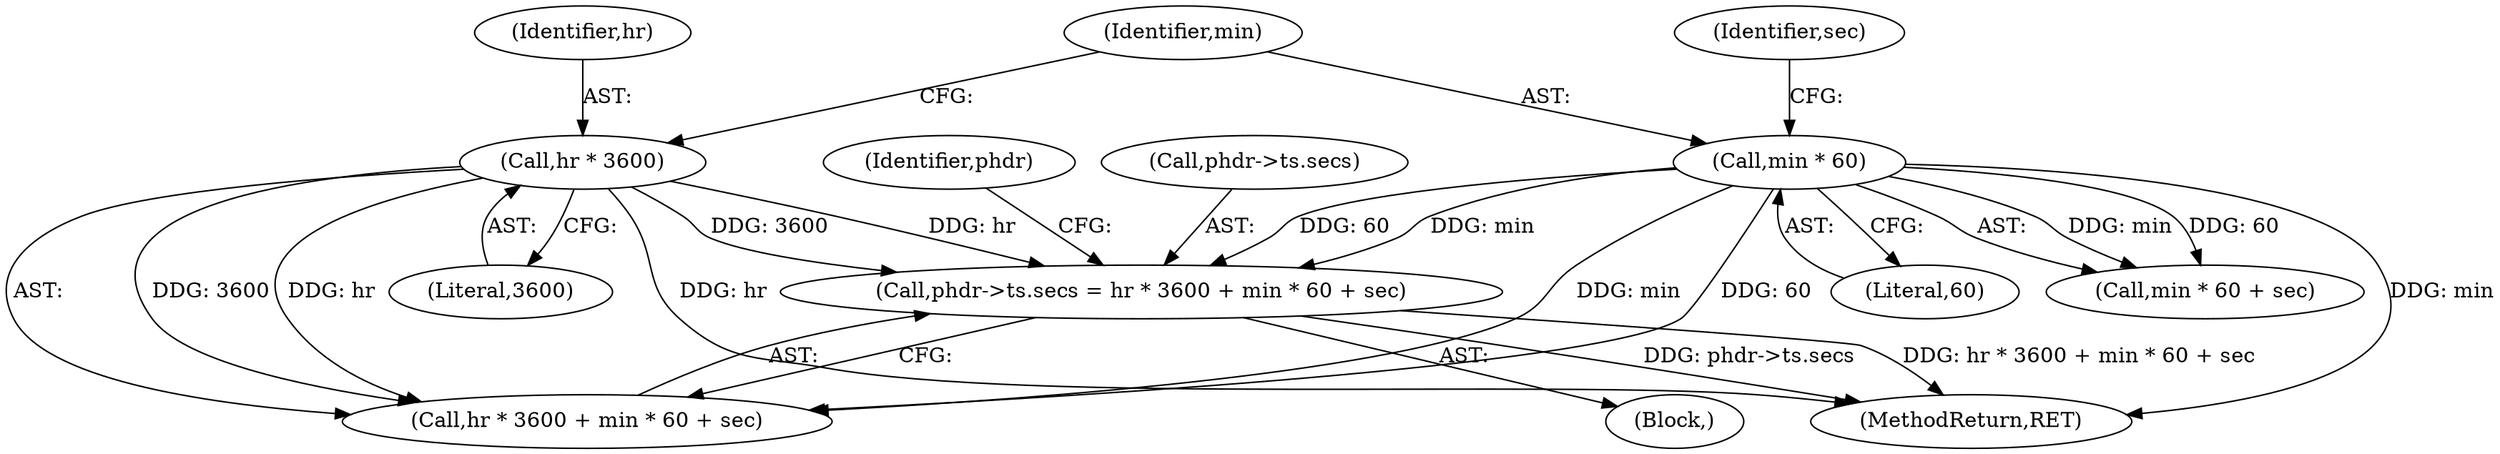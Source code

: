 digraph "0_wireshark_5efb45231671baa2db2011d8f67f9d6e72bc455b@pointer" {
"1000268" [label="(Call,phdr->ts.secs = hr * 3600 + min * 60 + sec)"];
"1000275" [label="(Call,hr * 3600)"];
"1000279" [label="(Call,min * 60)"];
"1000277" [label="(Literal,3600)"];
"1000281" [label="(Literal,60)"];
"1000457" [label="(MethodReturn,RET)"];
"1000278" [label="(Call,min * 60 + sec)"];
"1000280" [label="(Identifier,min)"];
"1000276" [label="(Identifier,hr)"];
"1000286" [label="(Identifier,phdr)"];
"1000113" [label="(Block,)"];
"1000275" [label="(Call,hr * 3600)"];
"1000279" [label="(Call,min * 60)"];
"1000282" [label="(Identifier,sec)"];
"1000269" [label="(Call,phdr->ts.secs)"];
"1000268" [label="(Call,phdr->ts.secs = hr * 3600 + min * 60 + sec)"];
"1000274" [label="(Call,hr * 3600 + min * 60 + sec)"];
"1000268" -> "1000113"  [label="AST: "];
"1000268" -> "1000274"  [label="CFG: "];
"1000269" -> "1000268"  [label="AST: "];
"1000274" -> "1000268"  [label="AST: "];
"1000286" -> "1000268"  [label="CFG: "];
"1000268" -> "1000457"  [label="DDG: phdr->ts.secs"];
"1000268" -> "1000457"  [label="DDG: hr * 3600 + min * 60 + sec"];
"1000275" -> "1000268"  [label="DDG: hr"];
"1000275" -> "1000268"  [label="DDG: 3600"];
"1000279" -> "1000268"  [label="DDG: min"];
"1000279" -> "1000268"  [label="DDG: 60"];
"1000275" -> "1000274"  [label="AST: "];
"1000275" -> "1000277"  [label="CFG: "];
"1000276" -> "1000275"  [label="AST: "];
"1000277" -> "1000275"  [label="AST: "];
"1000280" -> "1000275"  [label="CFG: "];
"1000275" -> "1000457"  [label="DDG: hr"];
"1000275" -> "1000274"  [label="DDG: hr"];
"1000275" -> "1000274"  [label="DDG: 3600"];
"1000279" -> "1000278"  [label="AST: "];
"1000279" -> "1000281"  [label="CFG: "];
"1000280" -> "1000279"  [label="AST: "];
"1000281" -> "1000279"  [label="AST: "];
"1000282" -> "1000279"  [label="CFG: "];
"1000279" -> "1000457"  [label="DDG: min"];
"1000279" -> "1000274"  [label="DDG: min"];
"1000279" -> "1000274"  [label="DDG: 60"];
"1000279" -> "1000278"  [label="DDG: min"];
"1000279" -> "1000278"  [label="DDG: 60"];
}
